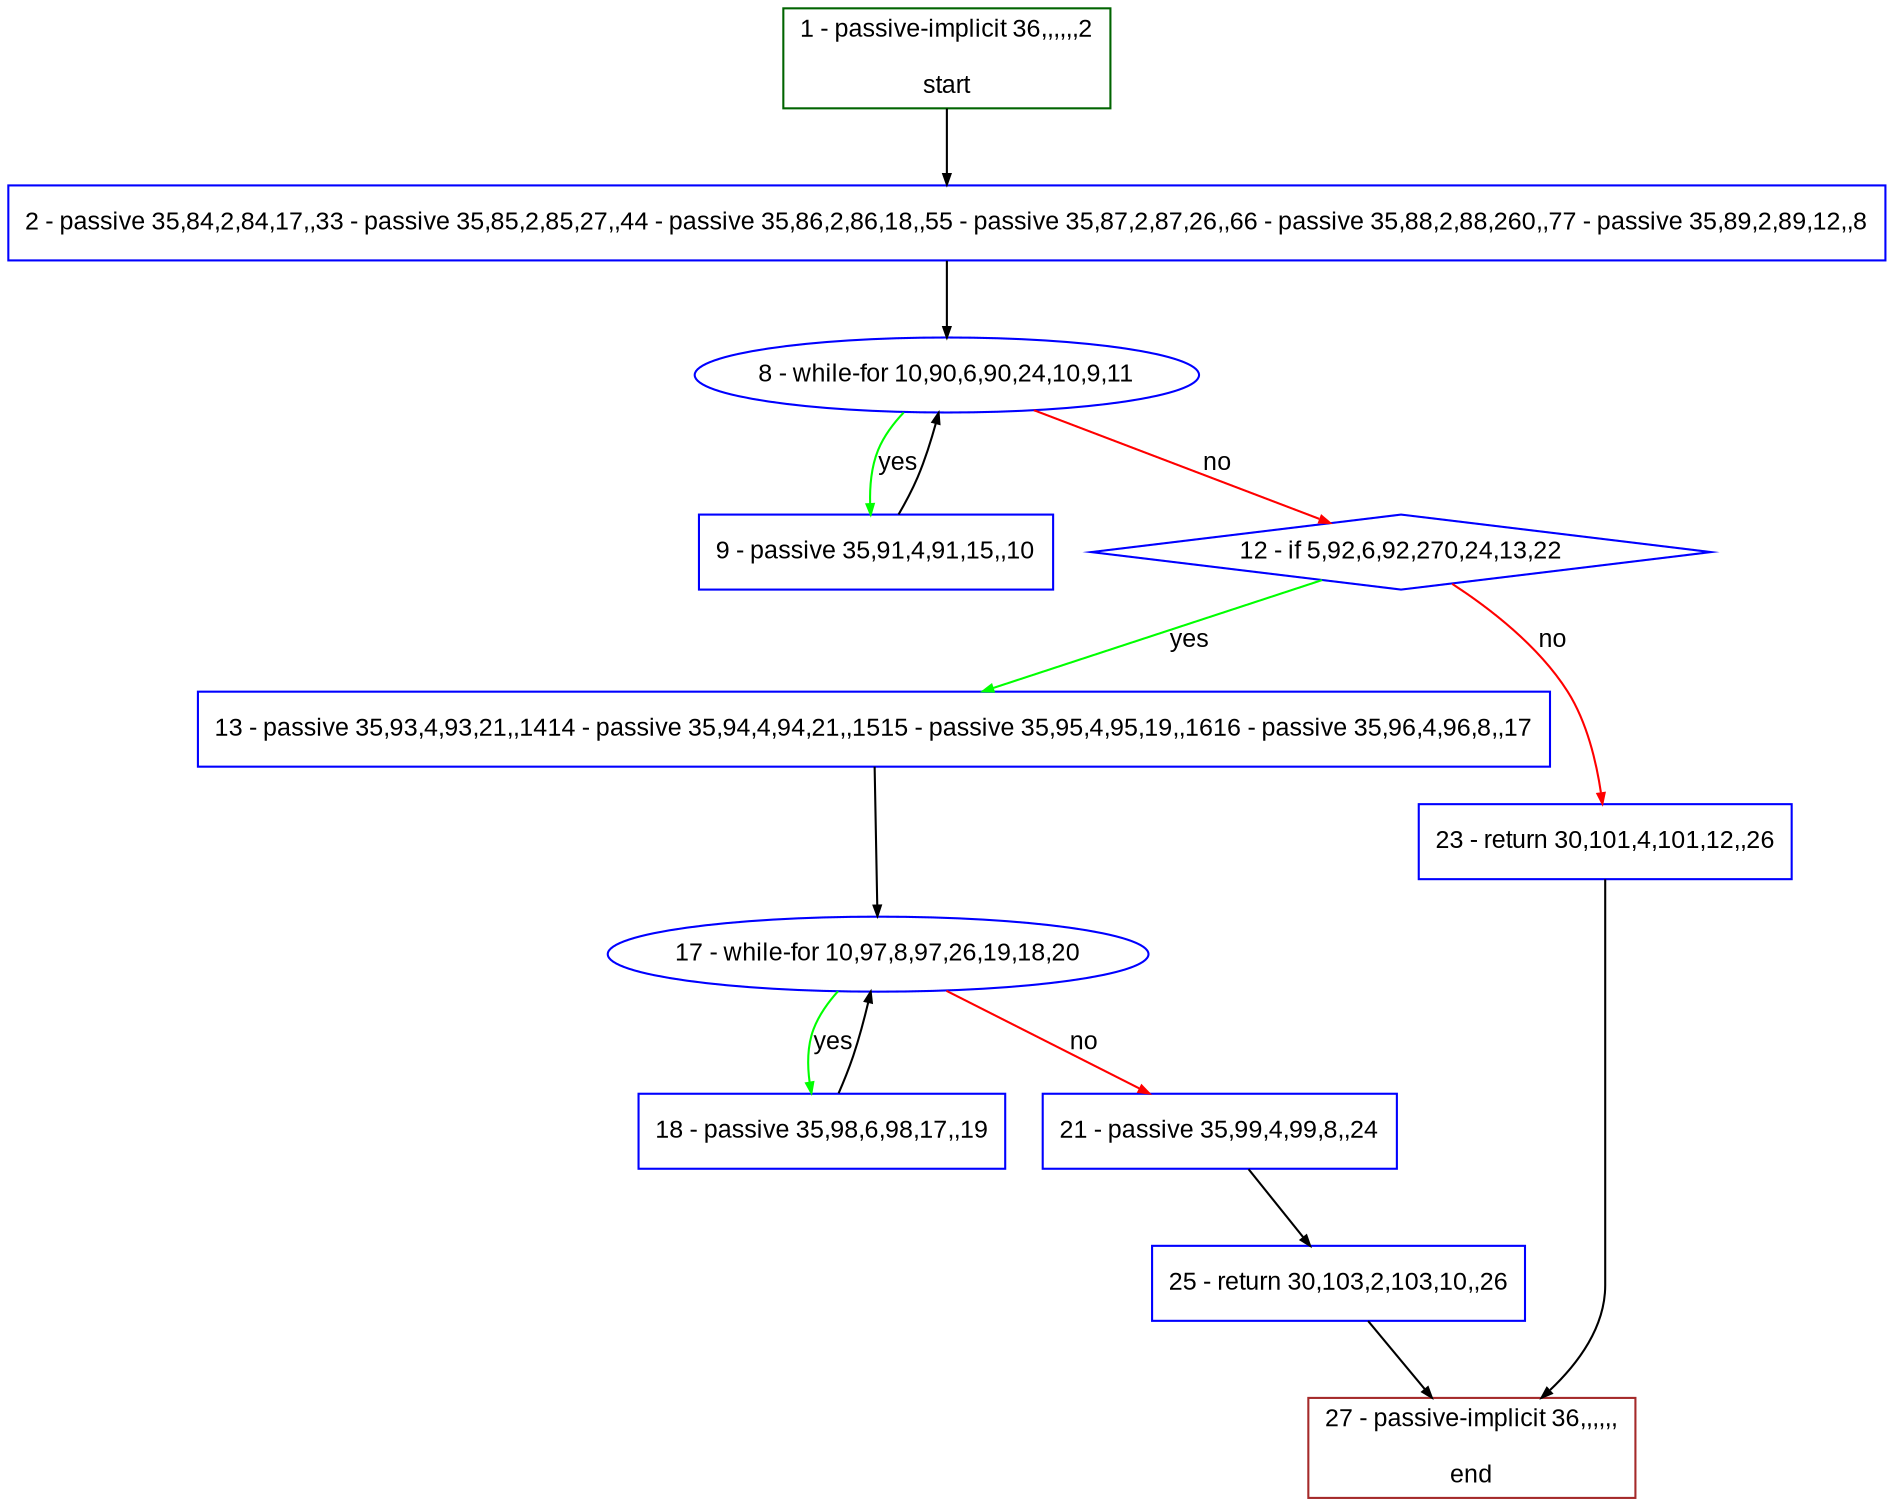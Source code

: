 digraph "" {
  graph [pack="true", label="", fontsize="12", packmode="clust", fontname="Arial", fillcolor="#FFFFCC", bgcolor="white", style="rounded,filled", compound="true"];
  node [node_initialized="no", label="", color="grey", fontsize="12", fillcolor="white", fontname="Arial", style="filled", shape="rectangle", compound="true", fixedsize="false"];
  edge [fontcolor="black", arrowhead="normal", arrowtail="none", arrowsize="0.5", ltail="", label="", color="black", fontsize="12", lhead="", fontname="Arial", dir="forward", compound="true"];
  __N1 [label="2 - passive 35,84,2,84,17,,33 - passive 35,85,2,85,27,,44 - passive 35,86,2,86,18,,55 - passive 35,87,2,87,26,,66 - passive 35,88,2,88,260,,77 - passive 35,89,2,89,12,,8", color="#0000ff", fillcolor="#ffffff", style="filled", shape="box"];
  __N2 [label="1 - passive-implicit 36,,,,,,2\n\nstart", color="#006400", fillcolor="#ffffff", style="filled", shape="box"];
  __N3 [label="8 - while-for 10,90,6,90,24,10,9,11", color="#0000ff", fillcolor="#ffffff", style="filled", shape="oval"];
  __N4 [label="9 - passive 35,91,4,91,15,,10", color="#0000ff", fillcolor="#ffffff", style="filled", shape="box"];
  __N5 [label="12 - if 5,92,6,92,270,24,13,22", color="#0000ff", fillcolor="#ffffff", style="filled", shape="diamond"];
  __N6 [label="13 - passive 35,93,4,93,21,,1414 - passive 35,94,4,94,21,,1515 - passive 35,95,4,95,19,,1616 - passive 35,96,4,96,8,,17", color="#0000ff", fillcolor="#ffffff", style="filled", shape="box"];
  __N7 [label="23 - return 30,101,4,101,12,,26", color="#0000ff", fillcolor="#ffffff", style="filled", shape="box"];
  __N8 [label="17 - while-for 10,97,8,97,26,19,18,20", color="#0000ff", fillcolor="#ffffff", style="filled", shape="oval"];
  __N9 [label="18 - passive 35,98,6,98,17,,19", color="#0000ff", fillcolor="#ffffff", style="filled", shape="box"];
  __N10 [label="21 - passive 35,99,4,99,8,,24", color="#0000ff", fillcolor="#ffffff", style="filled", shape="box"];
  __N11 [label="25 - return 30,103,2,103,10,,26", color="#0000ff", fillcolor="#ffffff", style="filled", shape="box"];
  __N12 [label="27 - passive-implicit 36,,,,,,\n\nend", color="#a52a2a", fillcolor="#ffffff", style="filled", shape="box"];
  __N2 -> __N1 [arrowhead="normal", arrowtail="none", color="#000000", label="", dir="forward"];
  __N1 -> __N3 [arrowhead="normal", arrowtail="none", color="#000000", label="", dir="forward"];
  __N3 -> __N4 [arrowhead="normal", arrowtail="none", color="#00ff00", label="yes", dir="forward"];
  __N4 -> __N3 [arrowhead="normal", arrowtail="none", color="#000000", label="", dir="forward"];
  __N3 -> __N5 [arrowhead="normal", arrowtail="none", color="#ff0000", label="no", dir="forward"];
  __N5 -> __N6 [arrowhead="normal", arrowtail="none", color="#00ff00", label="yes", dir="forward"];
  __N5 -> __N7 [arrowhead="normal", arrowtail="none", color="#ff0000", label="no", dir="forward"];
  __N6 -> __N8 [arrowhead="normal", arrowtail="none", color="#000000", label="", dir="forward"];
  __N8 -> __N9 [arrowhead="normal", arrowtail="none", color="#00ff00", label="yes", dir="forward"];
  __N9 -> __N8 [arrowhead="normal", arrowtail="none", color="#000000", label="", dir="forward"];
  __N8 -> __N10 [arrowhead="normal", arrowtail="none", color="#ff0000", label="no", dir="forward"];
  __N10 -> __N11 [arrowhead="normal", arrowtail="none", color="#000000", label="", dir="forward"];
  __N7 -> __N12 [arrowhead="normal", arrowtail="none", color="#000000", label="", dir="forward"];
  __N11 -> __N12 [arrowhead="normal", arrowtail="none", color="#000000", label="", dir="forward"];
}
